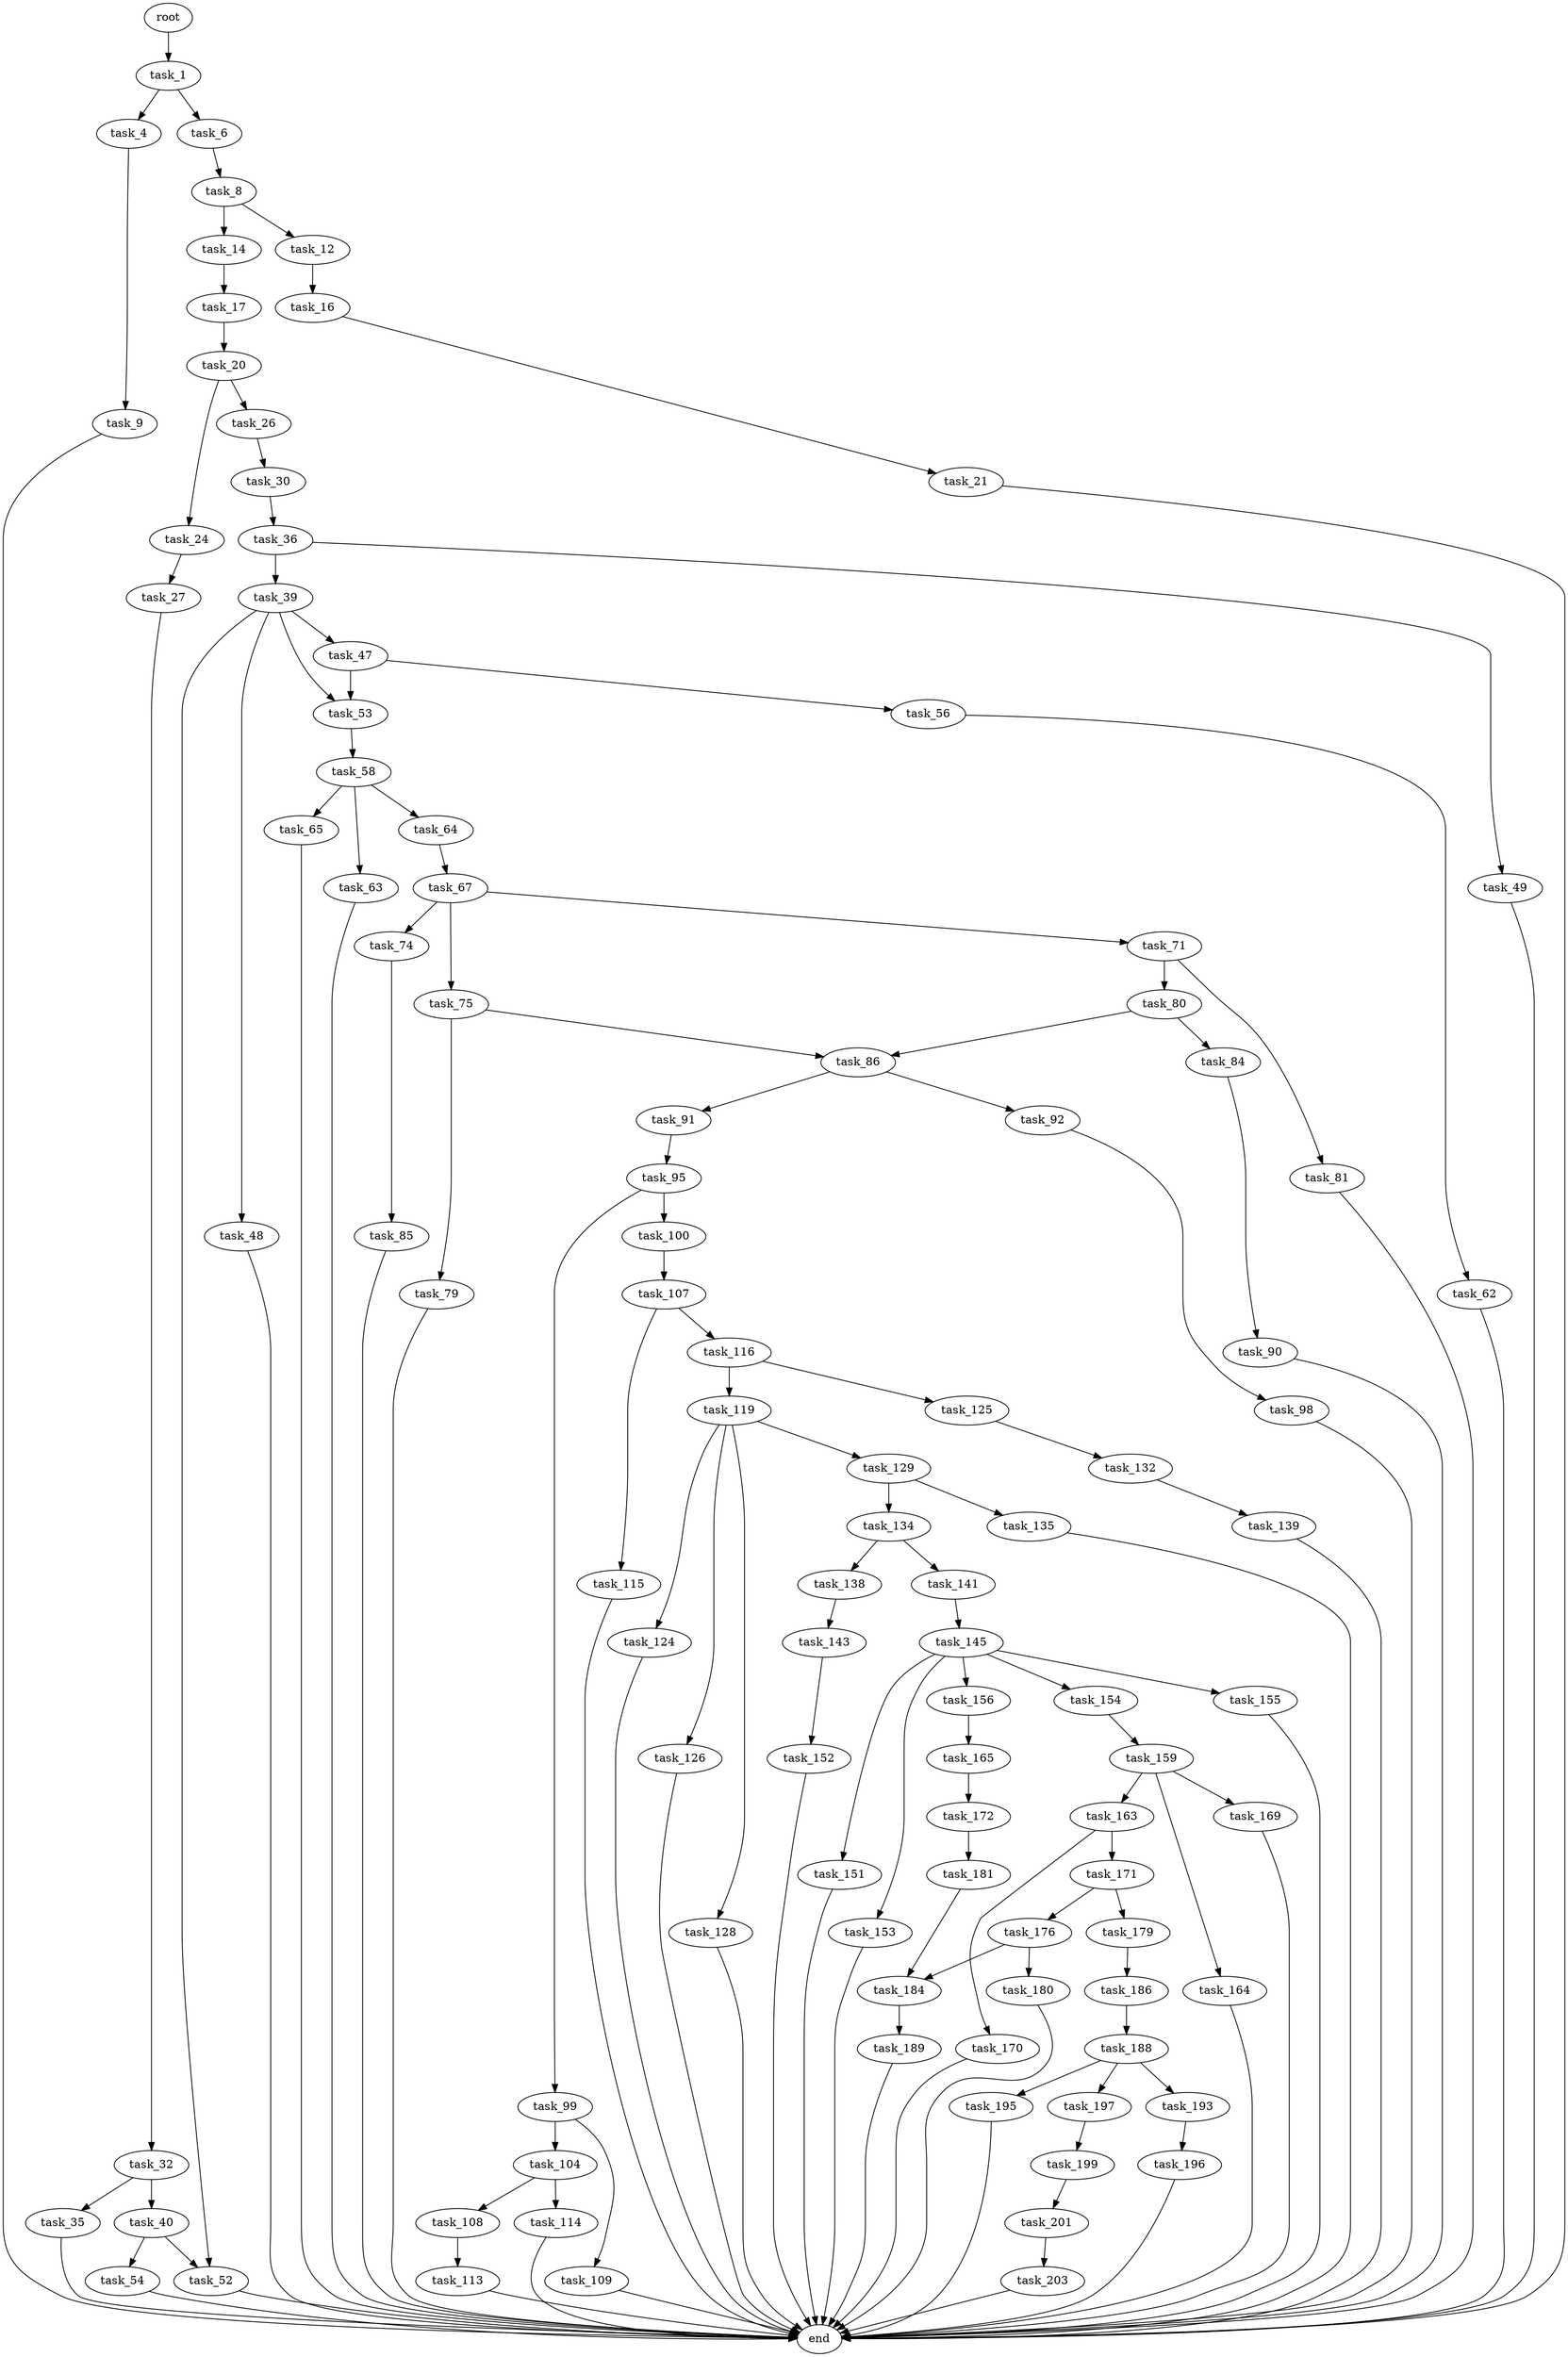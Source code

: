 digraph G {
  root [size="0.000000"];
  task_1 [size="782757789696.000000"];
  task_4 [size="134217728000.000000"];
  task_6 [size="134217728000.000000"];
  task_9 [size="334473922796.000000"];
  task_8 [size="44852765040.000000"];
  task_12 [size="98898167254.000000"];
  task_14 [size="782757789696.000000"];
  end [size="0.000000"];
  task_16 [size="26680485052.000000"];
  task_17 [size="251177958738.000000"];
  task_21 [size="782757789696.000000"];
  task_20 [size="782757789696.000000"];
  task_24 [size="291532099937.000000"];
  task_26 [size="141040367512.000000"];
  task_27 [size="8589934592.000000"];
  task_30 [size="231928233984.000000"];
  task_32 [size="8589934592.000000"];
  task_36 [size="28991029248.000000"];
  task_35 [size="4329642588.000000"];
  task_40 [size="52292614309.000000"];
  task_39 [size="351484098.000000"];
  task_49 [size="1073741824000.000000"];
  task_47 [size="28991029248.000000"];
  task_48 [size="549755813888.000000"];
  task_52 [size="509987213476.000000"];
  task_53 [size="134217728000.000000"];
  task_54 [size="2828793985.000000"];
  task_56 [size="782757789696.000000"];
  task_58 [size="28991029248.000000"];
  task_62 [size="6534640956.000000"];
  task_63 [size="134217728000.000000"];
  task_64 [size="23734162556.000000"];
  task_65 [size="1349375538838.000000"];
  task_67 [size="221398513960.000000"];
  task_71 [size="549755813888.000000"];
  task_74 [size="782757789696.000000"];
  task_75 [size="782757789696.000000"];
  task_80 [size="231928233984.000000"];
  task_81 [size="244417754457.000000"];
  task_85 [size="3242838550.000000"];
  task_79 [size="118375884924.000000"];
  task_86 [size="231928233984.000000"];
  task_84 [size="1073741824000.000000"];
  task_90 [size="167128734216.000000"];
  task_91 [size="469325887155.000000"];
  task_92 [size="309950186525.000000"];
  task_95 [size="2554713498.000000"];
  task_98 [size="14216268994.000000"];
  task_99 [size="532333637019.000000"];
  task_100 [size="6431005548.000000"];
  task_104 [size="68719476736.000000"];
  task_109 [size="134217728000.000000"];
  task_107 [size="25390895869.000000"];
  task_108 [size="549755813888.000000"];
  task_114 [size="405705424678.000000"];
  task_115 [size="68719476736.000000"];
  task_116 [size="2480912952.000000"];
  task_113 [size="549755813888.000000"];
  task_119 [size="2369093280.000000"];
  task_125 [size="8229952816.000000"];
  task_124 [size="1073741824000.000000"];
  task_126 [size="231928233984.000000"];
  task_128 [size="1732252525.000000"];
  task_129 [size="68719476736.000000"];
  task_132 [size="134217728000.000000"];
  task_134 [size="195167632765.000000"];
  task_135 [size="368293445632.000000"];
  task_139 [size="3838895228.000000"];
  task_138 [size="22208496027.000000"];
  task_141 [size="782757789696.000000"];
  task_143 [size="68719476736.000000"];
  task_145 [size="134217728000.000000"];
  task_152 [size="877591441512.000000"];
  task_151 [size="43843519340.000000"];
  task_153 [size="303834317800.000000"];
  task_154 [size="249656560952.000000"];
  task_155 [size="13792801604.000000"];
  task_156 [size="134217728000.000000"];
  task_159 [size="261568371671.000000"];
  task_165 [size="24907638233.000000"];
  task_163 [size="5816873729.000000"];
  task_164 [size="96327180444.000000"];
  task_169 [size="8589934592.000000"];
  task_170 [size="18294499844.000000"];
  task_171 [size="5345621034.000000"];
  task_172 [size="330616656132.000000"];
  task_176 [size="27753935018.000000"];
  task_179 [size="68719476736.000000"];
  task_181 [size="4879087977.000000"];
  task_180 [size="4441197894.000000"];
  task_184 [size="33569874953.000000"];
  task_186 [size="2667801172.000000"];
  task_189 [size="1047605396.000000"];
  task_188 [size="30252777303.000000"];
  task_193 [size="95137073035.000000"];
  task_195 [size="222926308788.000000"];
  task_197 [size="1418003732.000000"];
  task_196 [size="5110629365.000000"];
  task_199 [size="1475211546.000000"];
  task_201 [size="5772211796.000000"];
  task_203 [size="368293445632.000000"];

  root -> task_1 [size="1.000000"];
  task_1 -> task_4 [size="679477248.000000"];
  task_1 -> task_6 [size="679477248.000000"];
  task_4 -> task_9 [size="209715200.000000"];
  task_6 -> task_8 [size="209715200.000000"];
  task_9 -> end [size="1.000000"];
  task_8 -> task_12 [size="33554432.000000"];
  task_8 -> task_14 [size="33554432.000000"];
  task_12 -> task_16 [size="75497472.000000"];
  task_14 -> task_17 [size="679477248.000000"];
  task_16 -> task_21 [size="536870912.000000"];
  task_17 -> task_20 [size="411041792.000000"];
  task_21 -> end [size="1.000000"];
  task_20 -> task_24 [size="679477248.000000"];
  task_20 -> task_26 [size="679477248.000000"];
  task_24 -> task_27 [size="838860800.000000"];
  task_26 -> task_30 [size="209715200.000000"];
  task_27 -> task_32 [size="33554432.000000"];
  task_30 -> task_36 [size="301989888.000000"];
  task_32 -> task_35 [size="33554432.000000"];
  task_32 -> task_40 [size="33554432.000000"];
  task_36 -> task_39 [size="75497472.000000"];
  task_36 -> task_49 [size="75497472.000000"];
  task_35 -> end [size="1.000000"];
  task_40 -> task_52 [size="838860800.000000"];
  task_40 -> task_54 [size="838860800.000000"];
  task_39 -> task_47 [size="33554432.000000"];
  task_39 -> task_48 [size="33554432.000000"];
  task_39 -> task_52 [size="33554432.000000"];
  task_39 -> task_53 [size="33554432.000000"];
  task_49 -> end [size="1.000000"];
  task_47 -> task_53 [size="75497472.000000"];
  task_47 -> task_56 [size="75497472.000000"];
  task_48 -> end [size="1.000000"];
  task_52 -> end [size="1.000000"];
  task_53 -> task_58 [size="209715200.000000"];
  task_54 -> end [size="1.000000"];
  task_56 -> task_62 [size="679477248.000000"];
  task_58 -> task_63 [size="75497472.000000"];
  task_58 -> task_64 [size="75497472.000000"];
  task_58 -> task_65 [size="75497472.000000"];
  task_62 -> end [size="1.000000"];
  task_63 -> end [size="1.000000"];
  task_64 -> task_67 [size="838860800.000000"];
  task_65 -> end [size="1.000000"];
  task_67 -> task_71 [size="209715200.000000"];
  task_67 -> task_74 [size="209715200.000000"];
  task_67 -> task_75 [size="209715200.000000"];
  task_71 -> task_80 [size="536870912.000000"];
  task_71 -> task_81 [size="536870912.000000"];
  task_74 -> task_85 [size="679477248.000000"];
  task_75 -> task_79 [size="679477248.000000"];
  task_75 -> task_86 [size="679477248.000000"];
  task_80 -> task_84 [size="301989888.000000"];
  task_80 -> task_86 [size="301989888.000000"];
  task_81 -> end [size="1.000000"];
  task_85 -> end [size="1.000000"];
  task_79 -> end [size="1.000000"];
  task_86 -> task_91 [size="301989888.000000"];
  task_86 -> task_92 [size="301989888.000000"];
  task_84 -> task_90 [size="838860800.000000"];
  task_90 -> end [size="1.000000"];
  task_91 -> task_95 [size="411041792.000000"];
  task_92 -> task_98 [size="209715200.000000"];
  task_95 -> task_99 [size="134217728.000000"];
  task_95 -> task_100 [size="134217728.000000"];
  task_98 -> end [size="1.000000"];
  task_99 -> task_104 [size="411041792.000000"];
  task_99 -> task_109 [size="411041792.000000"];
  task_100 -> task_107 [size="33554432.000000"];
  task_104 -> task_108 [size="134217728.000000"];
  task_104 -> task_114 [size="134217728.000000"];
  task_109 -> end [size="1.000000"];
  task_107 -> task_115 [size="838860800.000000"];
  task_107 -> task_116 [size="838860800.000000"];
  task_108 -> task_113 [size="536870912.000000"];
  task_114 -> end [size="1.000000"];
  task_115 -> end [size="1.000000"];
  task_116 -> task_119 [size="75497472.000000"];
  task_116 -> task_125 [size="75497472.000000"];
  task_113 -> end [size="1.000000"];
  task_119 -> task_124 [size="209715200.000000"];
  task_119 -> task_126 [size="209715200.000000"];
  task_119 -> task_128 [size="209715200.000000"];
  task_119 -> task_129 [size="209715200.000000"];
  task_125 -> task_132 [size="134217728.000000"];
  task_124 -> end [size="1.000000"];
  task_126 -> end [size="1.000000"];
  task_128 -> end [size="1.000000"];
  task_129 -> task_134 [size="134217728.000000"];
  task_129 -> task_135 [size="134217728.000000"];
  task_132 -> task_139 [size="209715200.000000"];
  task_134 -> task_138 [size="209715200.000000"];
  task_134 -> task_141 [size="209715200.000000"];
  task_135 -> end [size="1.000000"];
  task_139 -> end [size="1.000000"];
  task_138 -> task_143 [size="33554432.000000"];
  task_141 -> task_145 [size="679477248.000000"];
  task_143 -> task_152 [size="134217728.000000"];
  task_145 -> task_151 [size="209715200.000000"];
  task_145 -> task_153 [size="209715200.000000"];
  task_145 -> task_154 [size="209715200.000000"];
  task_145 -> task_155 [size="209715200.000000"];
  task_145 -> task_156 [size="209715200.000000"];
  task_152 -> end [size="1.000000"];
  task_151 -> end [size="1.000000"];
  task_153 -> end [size="1.000000"];
  task_154 -> task_159 [size="209715200.000000"];
  task_155 -> end [size="1.000000"];
  task_156 -> task_165 [size="209715200.000000"];
  task_159 -> task_163 [size="209715200.000000"];
  task_159 -> task_164 [size="209715200.000000"];
  task_159 -> task_169 [size="209715200.000000"];
  task_165 -> task_172 [size="75497472.000000"];
  task_163 -> task_170 [size="301989888.000000"];
  task_163 -> task_171 [size="301989888.000000"];
  task_164 -> end [size="1.000000"];
  task_169 -> end [size="1.000000"];
  task_170 -> end [size="1.000000"];
  task_171 -> task_176 [size="134217728.000000"];
  task_171 -> task_179 [size="134217728.000000"];
  task_172 -> task_181 [size="209715200.000000"];
  task_176 -> task_180 [size="679477248.000000"];
  task_176 -> task_184 [size="679477248.000000"];
  task_179 -> task_186 [size="134217728.000000"];
  task_181 -> task_184 [size="134217728.000000"];
  task_180 -> end [size="1.000000"];
  task_184 -> task_189 [size="679477248.000000"];
  task_186 -> task_188 [size="134217728.000000"];
  task_189 -> end [size="1.000000"];
  task_188 -> task_193 [size="838860800.000000"];
  task_188 -> task_195 [size="838860800.000000"];
  task_188 -> task_197 [size="838860800.000000"];
  task_193 -> task_196 [size="75497472.000000"];
  task_195 -> end [size="1.000000"];
  task_197 -> task_199 [size="33554432.000000"];
  task_196 -> end [size="1.000000"];
  task_199 -> task_201 [size="134217728.000000"];
  task_201 -> task_203 [size="134217728.000000"];
  task_203 -> end [size="1.000000"];
}
